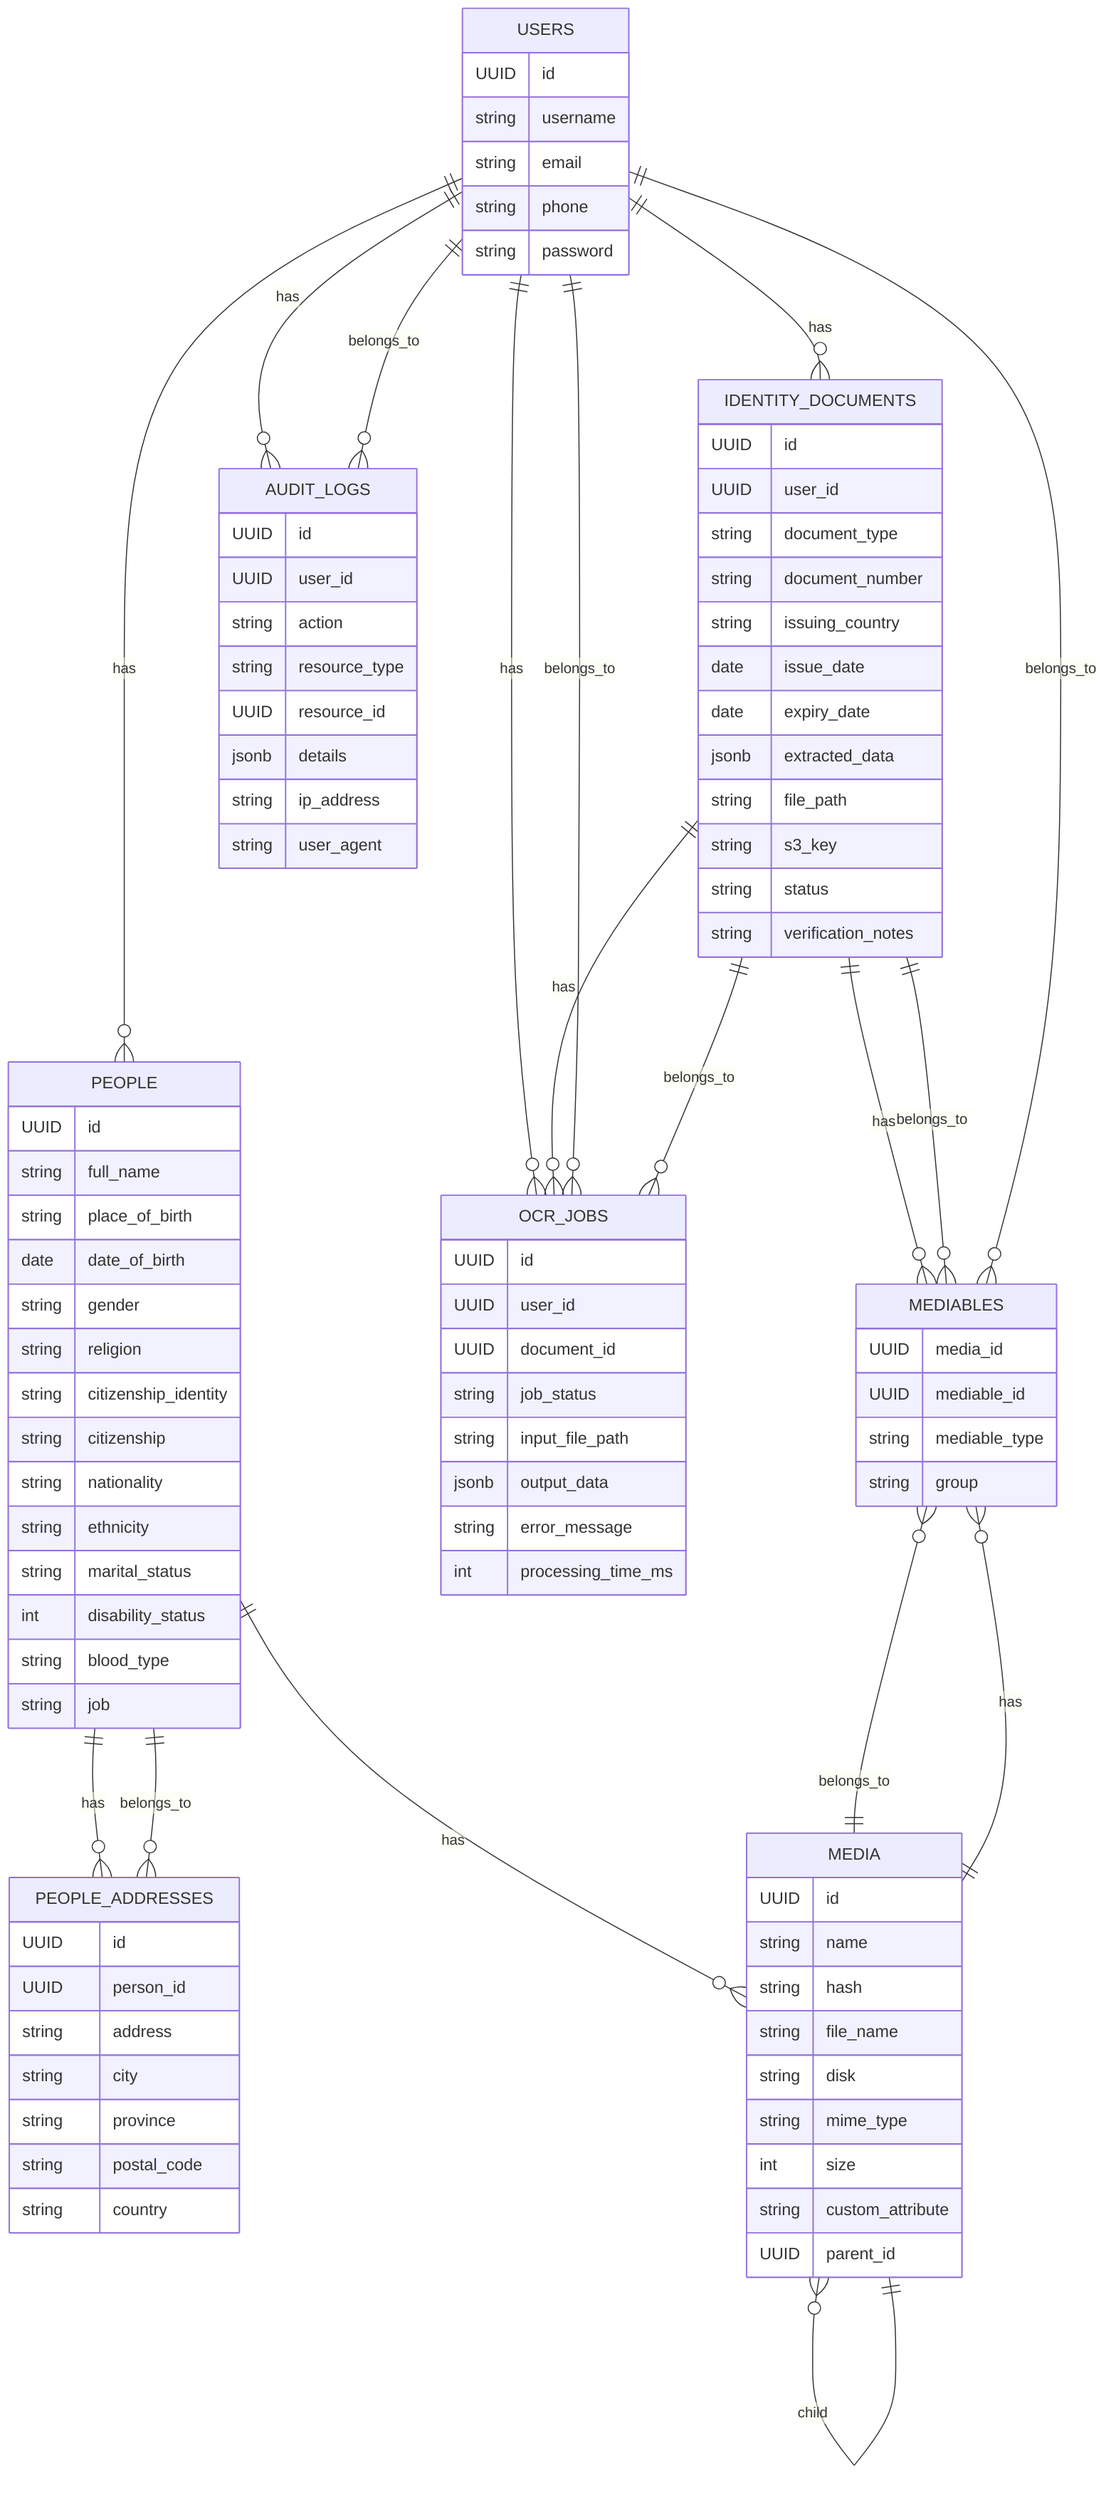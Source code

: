 erDiagram
    USERS {
        UUID id
        string username
        string email
        string phone
        string password
    }
    PEOPLE {
        UUID id
        string full_name
        string place_of_birth
        date date_of_birth
        string gender
        string religion
        string citizenship_identity
        string citizenship
        string nationality
        string ethnicity
        string marital_status
        int disability_status
        string blood_type
        string job
    }
    PEOPLE_ADDRESSES {
        UUID id
        UUID person_id
        string address
        string city
        string province
        string postal_code
        string country
    }
    MEDIA {
        UUID id
        string name
        string hash
        string file_name
        string disk
        string mime_type
        int size
        string custom_attribute
        UUID parent_id
    }
    IDENTITY_DOCUMENTS {
        UUID id
        UUID user_id
        string document_type
        string document_number
        string issuing_country
        date issue_date
        date expiry_date
        jsonb extracted_data
        string file_path
        string s3_key
        string status
        string verification_notes
    }
    OCR_JOBS {
        UUID id
        UUID user_id
        UUID document_id
        string job_status
        string input_file_path
        jsonb output_data
        string error_message
        int processing_time_ms
    }
    AUDIT_LOGS {
        UUID id
        UUID user_id
        string action
        string resource_type
        UUID resource_id
        jsonb details
        string ip_address
        string user_agent
    }
    MEDIABLES {
        UUID media_id
        UUID mediable_id
        string mediable_type
        string group
    }
    USERS ||--o{ IDENTITY_DOCUMENTS : has
    USERS ||--o{ OCR_JOBS : has
    USERS ||--o{ AUDIT_LOGS : has
    USERS ||--o{ PEOPLE : has
    PEOPLE ||--o{ PEOPLE_ADDRESSES : has
    PEOPLE_ADDRESSES }o--|| PEOPLE : belongs_to
    PEOPLE ||--o{ MEDIA : has
    IDENTITY_DOCUMENTS ||--o{ OCR_JOBS : has
    IDENTITY_DOCUMENTS ||--o{ MEDIABLES : has
    MEDIA ||--o{ MEDIABLES : has
    MEDIABLES }o--|| MEDIA : belongs_to
    MEDIABLES }o--|| IDENTITY_DOCUMENTS : belongs_to
    MEDIABLES }o--|| USERS : belongs_to
    AUDIT_LOGS }o--|| USERS : belongs_to
    OCR_JOBS }o--|| USERS : belongs_to
    OCR_JOBS }o--|| IDENTITY_DOCUMENTS : belongs_to
    MEDIA ||--o{ MEDIA : parent
    MEDIA }o--|| MEDIA : child
